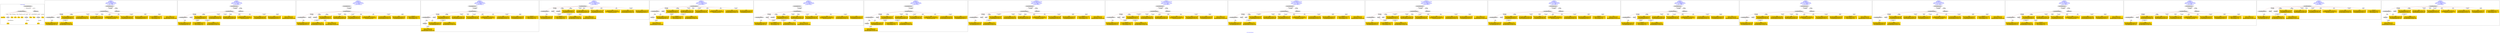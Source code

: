 digraph n0 {
fontcolor="blue"
remincross="true"
label="s10-s-18-artworks.json"
subgraph cluster_0 {
label="1-correct model"
n2[style="filled",color="white",fillcolor="lightgray",label="CulturalHeritageObject1"];
n3[shape="plaintext",style="filled",fillcolor="gold",label="dateCreated"];
n4[style="filled",color="white",fillcolor="lightgray",label="Person1"];
n5[shape="plaintext",style="filled",fillcolor="gold",label="values"];
n6[shape="plaintext",style="filled",fillcolor="gold",label="values"];
n7[shape="plaintext",style="filled",fillcolor="gold",label="values"];
n8[shape="plaintext",style="filled",fillcolor="gold",label="values"];
n9[style="filled",color="white",fillcolor="lightgray",label="Concept1"];
n10[shape="plaintext",style="filled",fillcolor="gold",label="values"];
n11[shape="plaintext",style="filled",fillcolor="gold",label="values"];
n12[style="filled",color="white",fillcolor="lightgray",label="Concept2"];
n13[shape="plaintext",style="filled",fillcolor="gold",label="values"];
n14[style="filled",color="white",fillcolor="lightgray",label="EuropeanaAggregation1"];
n15[style="filled",color="white",fillcolor="lightgray",label="WebResource1"];
n16[shape="plaintext",style="filled",fillcolor="gold",label="values"];
n17[shape="plaintext",style="filled",fillcolor="gold",label="values"];
n18[shape="plaintext",style="filled",fillcolor="gold",label="values"];
}
subgraph cluster_1 {
label="candidate 0\nlink coherence:1.0\nnode coherence:1.0\nconfidence:0.43906542599096454\nmapping score:0.5796884753303215\ncost:13.99966\n-precision:0.71-recall:0.62"
n20[style="filled",color="white",fillcolor="lightgray",label="CulturalHeritageObject1"];
n21[style="filled",color="white",fillcolor="lightgray",label="CulturalHeritageObject2"];
n22[style="filled",color="white",fillcolor="lightgray",label="Person1"];
n23[style="filled",color="white",fillcolor="lightgray",label="EuropeanaAggregation1"];
n24[style="filled",color="white",fillcolor="lightgray",label="WebResource1"];
n25[shape="plaintext",style="filled",fillcolor="gold",label="values\n[CulturalHeritageObject,description,0.352]\n[CulturalHeritageObject,medium,0.271]\n[Person,biographicalInformation,0.233]\n[CulturalHeritageObject,title,0.144]"];
n26[shape="plaintext",style="filled",fillcolor="gold",label="values\n[CulturalHeritageObject,description,0.4]\n[Person,biographicalInformation,0.271]\n[CulturalHeritageObject,title,0.218]\n[CulturalHeritageObject,provenance,0.112]"];
n27[shape="plaintext",style="filled",fillcolor="gold",label="values\n[CulturalHeritageObject,title,0.289]\n[CulturalHeritageObject,description,0.256]\n[Person,biographicalInformation,0.25]\n[CulturalHeritageObject,provenance,0.205]"];
n28[shape="plaintext",style="filled",fillcolor="gold",label="values\n[CulturalHeritageObject,medium,0.751]\n[CulturalHeritageObject,provenance,0.104]\n[CulturalHeritageObject,description,0.091]\n[Person,biographicalInformation,0.054]"];
n29[shape="plaintext",style="filled",fillcolor="gold",label="values\n[CulturalHeritageObject,extent,0.571]\n[CulturalHeritageObject,accessionNumber,0.177]\n[CulturalHeritageObject,provenance,0.163]\n[Document,classLink,0.09]"];
n30[shape="plaintext",style="filled",fillcolor="gold",label="values\n[CulturalHeritageObject,description,0.332]\n[Person,biographicalInformation,0.328]\n[CulturalHeritageObject,title,0.248]\n[CulturalHeritageObject,provenance,0.092]"];
n31[shape="plaintext",style="filled",fillcolor="gold",label="values\n[CulturalHeritageObject,provenance,0.572]\n[Person,biographicalInformation,0.207]\n[CulturalHeritageObject,description,0.119]\n[CulturalHeritageObject,title,0.101]"];
n32[shape="plaintext",style="filled",fillcolor="gold",label="values\n[WebResource,classLink,0.6]\n[Document,classLink,0.365]\n[CulturalHeritageObject,provenance,0.019]\n[CulturalHeritageObject,description,0.016]"];
n33[shape="plaintext",style="filled",fillcolor="gold",label="dateCreated\n[CulturalHeritageObject,created,0.346]\n[Person,dateOfDeath,0.337]\n[CulturalHeritageObject,provenance,0.183]\n[Person,dateOfBirth,0.134]"];
n34[shape="plaintext",style="filled",fillcolor="gold",label="values\n[Person,nameOfThePerson,0.555]\n[Person,biographicalInformation,0.373]\n[CulturalHeritageObject,provenance,0.037]\n[CulturalHeritageObject,description,0.035]"];
}
subgraph cluster_2 {
label="candidate 1\nlink coherence:1.0\nnode coherence:1.0\nconfidence:0.43817005613297555\nmapping score:0.5793900187109918\ncost:13.99966\n-precision:0.64-recall:0.56"
n36[style="filled",color="white",fillcolor="lightgray",label="CulturalHeritageObject1"];
n37[style="filled",color="white",fillcolor="lightgray",label="CulturalHeritageObject2"];
n38[style="filled",color="white",fillcolor="lightgray",label="Person1"];
n39[style="filled",color="white",fillcolor="lightgray",label="EuropeanaAggregation1"];
n40[style="filled",color="white",fillcolor="lightgray",label="WebResource1"];
n41[shape="plaintext",style="filled",fillcolor="gold",label="values\n[CulturalHeritageObject,description,0.352]\n[CulturalHeritageObject,medium,0.271]\n[Person,biographicalInformation,0.233]\n[CulturalHeritageObject,title,0.144]"];
n42[shape="plaintext",style="filled",fillcolor="gold",label="dateCreated\n[CulturalHeritageObject,created,0.346]\n[Person,dateOfDeath,0.337]\n[CulturalHeritageObject,provenance,0.183]\n[Person,dateOfBirth,0.134]"];
n43[shape="plaintext",style="filled",fillcolor="gold",label="values\n[CulturalHeritageObject,description,0.4]\n[Person,biographicalInformation,0.271]\n[CulturalHeritageObject,title,0.218]\n[CulturalHeritageObject,provenance,0.112]"];
n44[shape="plaintext",style="filled",fillcolor="gold",label="values\n[CulturalHeritageObject,title,0.289]\n[CulturalHeritageObject,description,0.256]\n[Person,biographicalInformation,0.25]\n[CulturalHeritageObject,provenance,0.205]"];
n45[shape="plaintext",style="filled",fillcolor="gold",label="values\n[CulturalHeritageObject,medium,0.751]\n[CulturalHeritageObject,provenance,0.104]\n[CulturalHeritageObject,description,0.091]\n[Person,biographicalInformation,0.054]"];
n46[shape="plaintext",style="filled",fillcolor="gold",label="values\n[CulturalHeritageObject,extent,0.571]\n[CulturalHeritageObject,accessionNumber,0.177]\n[CulturalHeritageObject,provenance,0.163]\n[Document,classLink,0.09]"];
n47[shape="plaintext",style="filled",fillcolor="gold",label="values\n[CulturalHeritageObject,description,0.332]\n[Person,biographicalInformation,0.328]\n[CulturalHeritageObject,title,0.248]\n[CulturalHeritageObject,provenance,0.092]"];
n48[shape="plaintext",style="filled",fillcolor="gold",label="values\n[CulturalHeritageObject,provenance,0.572]\n[Person,biographicalInformation,0.207]\n[CulturalHeritageObject,description,0.119]\n[CulturalHeritageObject,title,0.101]"];
n49[shape="plaintext",style="filled",fillcolor="gold",label="values\n[WebResource,classLink,0.6]\n[Document,classLink,0.365]\n[CulturalHeritageObject,provenance,0.019]\n[CulturalHeritageObject,description,0.016]"];
n50[shape="plaintext",style="filled",fillcolor="gold",label="values\n[Person,nameOfThePerson,0.555]\n[Person,biographicalInformation,0.373]\n[CulturalHeritageObject,provenance,0.037]\n[CulturalHeritageObject,description,0.035]"];
}
subgraph cluster_3 {
label="candidate 10\nlink coherence:1.0\nnode coherence:1.0\nconfidence:0.4084843438647027\nmapping score:0.5694947812882343\ncost:13.99974\n-precision:0.64-recall:0.56"
n52[style="filled",color="white",fillcolor="lightgray",label="CulturalHeritageObject1"];
n53[style="filled",color="white",fillcolor="lightgray",label="CulturalHeritageObject2"];
n54[style="filled",color="white",fillcolor="lightgray",label="Person1"];
n55[style="filled",color="white",fillcolor="lightgray",label="Document1"];
n56[style="filled",color="white",fillcolor="lightgray",label="EuropeanaAggregation1"];
n57[shape="plaintext",style="filled",fillcolor="gold",label="values\n[CulturalHeritageObject,description,0.352]\n[CulturalHeritageObject,medium,0.271]\n[Person,biographicalInformation,0.233]\n[CulturalHeritageObject,title,0.144]"];
n58[shape="plaintext",style="filled",fillcolor="gold",label="values\n[CulturalHeritageObject,description,0.4]\n[Person,biographicalInformation,0.271]\n[CulturalHeritageObject,title,0.218]\n[CulturalHeritageObject,provenance,0.112]"];
n59[shape="plaintext",style="filled",fillcolor="gold",label="values\n[CulturalHeritageObject,medium,0.751]\n[CulturalHeritageObject,provenance,0.104]\n[CulturalHeritageObject,description,0.091]\n[Person,biographicalInformation,0.054]"];
n60[shape="plaintext",style="filled",fillcolor="gold",label="values\n[CulturalHeritageObject,description,0.332]\n[Person,biographicalInformation,0.328]\n[CulturalHeritageObject,title,0.248]\n[CulturalHeritageObject,provenance,0.092]"];
n61[shape="plaintext",style="filled",fillcolor="gold",label="values\n[CulturalHeritageObject,extent,0.571]\n[CulturalHeritageObject,accessionNumber,0.177]\n[CulturalHeritageObject,provenance,0.163]\n[Document,classLink,0.09]"];
n62[shape="plaintext",style="filled",fillcolor="gold",label="values\n[CulturalHeritageObject,title,0.289]\n[CulturalHeritageObject,description,0.256]\n[Person,biographicalInformation,0.25]\n[CulturalHeritageObject,provenance,0.205]"];
n63[shape="plaintext",style="filled",fillcolor="gold",label="values\n[CulturalHeritageObject,provenance,0.572]\n[Person,biographicalInformation,0.207]\n[CulturalHeritageObject,description,0.119]\n[CulturalHeritageObject,title,0.101]"];
n64[shape="plaintext",style="filled",fillcolor="gold",label="values\n[WebResource,classLink,0.6]\n[Document,classLink,0.365]\n[CulturalHeritageObject,provenance,0.019]\n[CulturalHeritageObject,description,0.016]"];
n65[shape="plaintext",style="filled",fillcolor="gold",label="dateCreated\n[CulturalHeritageObject,created,0.346]\n[Person,dateOfDeath,0.337]\n[CulturalHeritageObject,provenance,0.183]\n[Person,dateOfBirth,0.134]"];
n66[shape="plaintext",style="filled",fillcolor="gold",label="values\n[Person,nameOfThePerson,0.555]\n[Person,biographicalInformation,0.373]\n[CulturalHeritageObject,provenance,0.037]\n[CulturalHeritageObject,description,0.035]"];
}
subgraph cluster_4 {
label="candidate 11\nlink coherence:1.0\nnode coherence:1.0\nconfidence:0.4084843438647027\nmapping score:0.5694947812882343\ncost:13.99976\n-precision:0.64-recall:0.56"
n68[style="filled",color="white",fillcolor="lightgray",label="CulturalHeritageObject1"];
n69[style="filled",color="white",fillcolor="lightgray",label="CulturalHeritageObject2"];
n70[style="filled",color="white",fillcolor="lightgray",label="Person1"];
n71[style="filled",color="white",fillcolor="lightgray",label="Document2"];
n72[style="filled",color="white",fillcolor="lightgray",label="EuropeanaAggregation1"];
n73[shape="plaintext",style="filled",fillcolor="gold",label="values\n[CulturalHeritageObject,description,0.352]\n[CulturalHeritageObject,medium,0.271]\n[Person,biographicalInformation,0.233]\n[CulturalHeritageObject,title,0.144]"];
n74[shape="plaintext",style="filled",fillcolor="gold",label="values\n[CulturalHeritageObject,description,0.4]\n[Person,biographicalInformation,0.271]\n[CulturalHeritageObject,title,0.218]\n[CulturalHeritageObject,provenance,0.112]"];
n75[shape="plaintext",style="filled",fillcolor="gold",label="values\n[CulturalHeritageObject,medium,0.751]\n[CulturalHeritageObject,provenance,0.104]\n[CulturalHeritageObject,description,0.091]\n[Person,biographicalInformation,0.054]"];
n76[shape="plaintext",style="filled",fillcolor="gold",label="values\n[CulturalHeritageObject,description,0.332]\n[Person,biographicalInformation,0.328]\n[CulturalHeritageObject,title,0.248]\n[CulturalHeritageObject,provenance,0.092]"];
n77[shape="plaintext",style="filled",fillcolor="gold",label="values\n[CulturalHeritageObject,extent,0.571]\n[CulturalHeritageObject,accessionNumber,0.177]\n[CulturalHeritageObject,provenance,0.163]\n[Document,classLink,0.09]"];
n78[shape="plaintext",style="filled",fillcolor="gold",label="values\n[WebResource,classLink,0.6]\n[Document,classLink,0.365]\n[CulturalHeritageObject,provenance,0.019]\n[CulturalHeritageObject,description,0.016]"];
n79[shape="plaintext",style="filled",fillcolor="gold",label="values\n[CulturalHeritageObject,title,0.289]\n[CulturalHeritageObject,description,0.256]\n[Person,biographicalInformation,0.25]\n[CulturalHeritageObject,provenance,0.205]"];
n80[shape="plaintext",style="filled",fillcolor="gold",label="values\n[CulturalHeritageObject,provenance,0.572]\n[Person,biographicalInformation,0.207]\n[CulturalHeritageObject,description,0.119]\n[CulturalHeritageObject,title,0.101]"];
n81[shape="plaintext",style="filled",fillcolor="gold",label="dateCreated\n[CulturalHeritageObject,created,0.346]\n[Person,dateOfDeath,0.337]\n[CulturalHeritageObject,provenance,0.183]\n[Person,dateOfBirth,0.134]"];
n82[shape="plaintext",style="filled",fillcolor="gold",label="values\n[Person,nameOfThePerson,0.555]\n[Person,biographicalInformation,0.373]\n[CulturalHeritageObject,provenance,0.037]\n[CulturalHeritageObject,description,0.035]"];
}
subgraph cluster_5 {
label="candidate 12\nlink coherence:1.0\nnode coherence:1.0\nconfidence:0.40758897400671373\nmapping score:0.5691963246689046\ncost:12.99984\n-precision:0.54-recall:0.44"
n84[style="filled",color="white",fillcolor="lightgray",label="CulturalHeritageObject1"];
n85[style="filled",color="white",fillcolor="lightgray",label="CulturalHeritageObject2"];
n86[style="filled",color="white",fillcolor="lightgray",label="Person1"];
n87[style="filled",color="white",fillcolor="lightgray",label="Document1"];
n88[shape="plaintext",style="filled",fillcolor="gold",label="values\n[CulturalHeritageObject,description,0.352]\n[CulturalHeritageObject,medium,0.271]\n[Person,biographicalInformation,0.233]\n[CulturalHeritageObject,title,0.144]"];
n89[shape="plaintext",style="filled",fillcolor="gold",label="dateCreated\n[CulturalHeritageObject,created,0.346]\n[Person,dateOfDeath,0.337]\n[CulturalHeritageObject,provenance,0.183]\n[Person,dateOfBirth,0.134]"];
n90[shape="plaintext",style="filled",fillcolor="gold",label="values\n[CulturalHeritageObject,description,0.4]\n[Person,biographicalInformation,0.271]\n[CulturalHeritageObject,title,0.218]\n[CulturalHeritageObject,provenance,0.112]"];
n91[shape="plaintext",style="filled",fillcolor="gold",label="values\n[CulturalHeritageObject,medium,0.751]\n[CulturalHeritageObject,provenance,0.104]\n[CulturalHeritageObject,description,0.091]\n[Person,biographicalInformation,0.054]"];
n92[shape="plaintext",style="filled",fillcolor="gold",label="values\n[CulturalHeritageObject,description,0.332]\n[Person,biographicalInformation,0.328]\n[CulturalHeritageObject,title,0.248]\n[CulturalHeritageObject,provenance,0.092]"];
n93[shape="plaintext",style="filled",fillcolor="gold",label="values\n[CulturalHeritageObject,extent,0.571]\n[CulturalHeritageObject,accessionNumber,0.177]\n[CulturalHeritageObject,provenance,0.163]\n[Document,classLink,0.09]"];
n94[shape="plaintext",style="filled",fillcolor="gold",label="values\n[CulturalHeritageObject,title,0.289]\n[CulturalHeritageObject,description,0.256]\n[Person,biographicalInformation,0.25]\n[CulturalHeritageObject,provenance,0.205]"];
n95[shape="plaintext",style="filled",fillcolor="gold",label="values\n[CulturalHeritageObject,provenance,0.572]\n[Person,biographicalInformation,0.207]\n[CulturalHeritageObject,description,0.119]\n[CulturalHeritageObject,title,0.101]"];
n96[shape="plaintext",style="filled",fillcolor="gold",label="values\n[WebResource,classLink,0.6]\n[Document,classLink,0.365]\n[CulturalHeritageObject,provenance,0.019]\n[CulturalHeritageObject,description,0.016]"];
n97[shape="plaintext",style="filled",fillcolor="gold",label="values\n[Person,nameOfThePerson,0.555]\n[Person,biographicalInformation,0.373]\n[CulturalHeritageObject,provenance,0.037]\n[CulturalHeritageObject,description,0.035]"];
}
subgraph cluster_6 {
label="candidate 13\nlink coherence:1.0\nnode coherence:1.0\nconfidence:0.40758897400671373\nmapping score:0.5691963246689046\ncost:12.99986\n-precision:0.54-recall:0.44"
n99[style="filled",color="white",fillcolor="lightgray",label="CulturalHeritageObject1"];
n100[style="filled",color="white",fillcolor="lightgray",label="CulturalHeritageObject2"];
n101[style="filled",color="white",fillcolor="lightgray",label="Person1"];
n102[style="filled",color="white",fillcolor="lightgray",label="Document2"];
n103[shape="plaintext",style="filled",fillcolor="gold",label="values\n[CulturalHeritageObject,description,0.352]\n[CulturalHeritageObject,medium,0.271]\n[Person,biographicalInformation,0.233]\n[CulturalHeritageObject,title,0.144]"];
n104[shape="plaintext",style="filled",fillcolor="gold",label="dateCreated\n[CulturalHeritageObject,created,0.346]\n[Person,dateOfDeath,0.337]\n[CulturalHeritageObject,provenance,0.183]\n[Person,dateOfBirth,0.134]"];
n105[shape="plaintext",style="filled",fillcolor="gold",label="values\n[CulturalHeritageObject,description,0.4]\n[Person,biographicalInformation,0.271]\n[CulturalHeritageObject,title,0.218]\n[CulturalHeritageObject,provenance,0.112]"];
n106[shape="plaintext",style="filled",fillcolor="gold",label="values\n[CulturalHeritageObject,medium,0.751]\n[CulturalHeritageObject,provenance,0.104]\n[CulturalHeritageObject,description,0.091]\n[Person,biographicalInformation,0.054]"];
n107[shape="plaintext",style="filled",fillcolor="gold",label="values\n[CulturalHeritageObject,description,0.332]\n[Person,biographicalInformation,0.328]\n[CulturalHeritageObject,title,0.248]\n[CulturalHeritageObject,provenance,0.092]"];
n108[shape="plaintext",style="filled",fillcolor="gold",label="values\n[CulturalHeritageObject,extent,0.571]\n[CulturalHeritageObject,accessionNumber,0.177]\n[CulturalHeritageObject,provenance,0.163]\n[Document,classLink,0.09]"];
n109[shape="plaintext",style="filled",fillcolor="gold",label="values\n[WebResource,classLink,0.6]\n[Document,classLink,0.365]\n[CulturalHeritageObject,provenance,0.019]\n[CulturalHeritageObject,description,0.016]"];
n110[shape="plaintext",style="filled",fillcolor="gold",label="values\n[CulturalHeritageObject,title,0.289]\n[CulturalHeritageObject,description,0.256]\n[Person,biographicalInformation,0.25]\n[CulturalHeritageObject,provenance,0.205]"];
n111[shape="plaintext",style="filled",fillcolor="gold",label="values\n[CulturalHeritageObject,provenance,0.572]\n[Person,biographicalInformation,0.207]\n[CulturalHeritageObject,description,0.119]\n[CulturalHeritageObject,title,0.101]"];
n112[shape="plaintext",style="filled",fillcolor="gold",label="values\n[Person,nameOfThePerson,0.555]\n[Person,biographicalInformation,0.373]\n[CulturalHeritageObject,provenance,0.037]\n[CulturalHeritageObject,description,0.035]"];
}
subgraph cluster_7 {
label="candidate 14\nlink coherence:1.0\nnode coherence:1.0\nconfidence:0.40758897400671373\nmapping score:0.5691963246689046\ncost:13.99974\n-precision:0.57-recall:0.5"
n114[style="filled",color="white",fillcolor="lightgray",label="CulturalHeritageObject1"];
n115[style="filled",color="white",fillcolor="lightgray",label="CulturalHeritageObject2"];
n116[style="filled",color="white",fillcolor="lightgray",label="Person1"];
n117[style="filled",color="white",fillcolor="lightgray",label="Document1"];
n118[style="filled",color="white",fillcolor="lightgray",label="EuropeanaAggregation1"];
n119[shape="plaintext",style="filled",fillcolor="gold",label="values\n[CulturalHeritageObject,description,0.352]\n[CulturalHeritageObject,medium,0.271]\n[Person,biographicalInformation,0.233]\n[CulturalHeritageObject,title,0.144]"];
n120[shape="plaintext",style="filled",fillcolor="gold",label="dateCreated\n[CulturalHeritageObject,created,0.346]\n[Person,dateOfDeath,0.337]\n[CulturalHeritageObject,provenance,0.183]\n[Person,dateOfBirth,0.134]"];
n121[shape="plaintext",style="filled",fillcolor="gold",label="values\n[CulturalHeritageObject,description,0.4]\n[Person,biographicalInformation,0.271]\n[CulturalHeritageObject,title,0.218]\n[CulturalHeritageObject,provenance,0.112]"];
n122[shape="plaintext",style="filled",fillcolor="gold",label="values\n[CulturalHeritageObject,medium,0.751]\n[CulturalHeritageObject,provenance,0.104]\n[CulturalHeritageObject,description,0.091]\n[Person,biographicalInformation,0.054]"];
n123[shape="plaintext",style="filled",fillcolor="gold",label="values\n[CulturalHeritageObject,description,0.332]\n[Person,biographicalInformation,0.328]\n[CulturalHeritageObject,title,0.248]\n[CulturalHeritageObject,provenance,0.092]"];
n124[shape="plaintext",style="filled",fillcolor="gold",label="values\n[CulturalHeritageObject,extent,0.571]\n[CulturalHeritageObject,accessionNumber,0.177]\n[CulturalHeritageObject,provenance,0.163]\n[Document,classLink,0.09]"];
n125[shape="plaintext",style="filled",fillcolor="gold",label="values\n[CulturalHeritageObject,title,0.289]\n[CulturalHeritageObject,description,0.256]\n[Person,biographicalInformation,0.25]\n[CulturalHeritageObject,provenance,0.205]"];
n126[shape="plaintext",style="filled",fillcolor="gold",label="values\n[CulturalHeritageObject,provenance,0.572]\n[Person,biographicalInformation,0.207]\n[CulturalHeritageObject,description,0.119]\n[CulturalHeritageObject,title,0.101]"];
n127[shape="plaintext",style="filled",fillcolor="gold",label="values\n[WebResource,classLink,0.6]\n[Document,classLink,0.365]\n[CulturalHeritageObject,provenance,0.019]\n[CulturalHeritageObject,description,0.016]"];
n128[shape="plaintext",style="filled",fillcolor="gold",label="values\n[Person,nameOfThePerson,0.555]\n[Person,biographicalInformation,0.373]\n[CulturalHeritageObject,provenance,0.037]\n[CulturalHeritageObject,description,0.035]"];
}
subgraph cluster_8 {
label="candidate 15\nlink coherence:1.0\nnode coherence:1.0\nconfidence:0.40758897400671373\nmapping score:0.5691963246689046\ncost:13.99976\n-precision:0.57-recall:0.5"
n130[style="filled",color="white",fillcolor="lightgray",label="CulturalHeritageObject1"];
n131[style="filled",color="white",fillcolor="lightgray",label="CulturalHeritageObject2"];
n132[style="filled",color="white",fillcolor="lightgray",label="Person1"];
n133[style="filled",color="white",fillcolor="lightgray",label="Document2"];
n134[style="filled",color="white",fillcolor="lightgray",label="EuropeanaAggregation1"];
n135[shape="plaintext",style="filled",fillcolor="gold",label="values\n[CulturalHeritageObject,description,0.352]\n[CulturalHeritageObject,medium,0.271]\n[Person,biographicalInformation,0.233]\n[CulturalHeritageObject,title,0.144]"];
n136[shape="plaintext",style="filled",fillcolor="gold",label="dateCreated\n[CulturalHeritageObject,created,0.346]\n[Person,dateOfDeath,0.337]\n[CulturalHeritageObject,provenance,0.183]\n[Person,dateOfBirth,0.134]"];
n137[shape="plaintext",style="filled",fillcolor="gold",label="values\n[CulturalHeritageObject,description,0.4]\n[Person,biographicalInformation,0.271]\n[CulturalHeritageObject,title,0.218]\n[CulturalHeritageObject,provenance,0.112]"];
n138[shape="plaintext",style="filled",fillcolor="gold",label="values\n[CulturalHeritageObject,medium,0.751]\n[CulturalHeritageObject,provenance,0.104]\n[CulturalHeritageObject,description,0.091]\n[Person,biographicalInformation,0.054]"];
n139[shape="plaintext",style="filled",fillcolor="gold",label="values\n[CulturalHeritageObject,description,0.332]\n[Person,biographicalInformation,0.328]\n[CulturalHeritageObject,title,0.248]\n[CulturalHeritageObject,provenance,0.092]"];
n140[shape="plaintext",style="filled",fillcolor="gold",label="values\n[CulturalHeritageObject,extent,0.571]\n[CulturalHeritageObject,accessionNumber,0.177]\n[CulturalHeritageObject,provenance,0.163]\n[Document,classLink,0.09]"];
n141[shape="plaintext",style="filled",fillcolor="gold",label="values\n[WebResource,classLink,0.6]\n[Document,classLink,0.365]\n[CulturalHeritageObject,provenance,0.019]\n[CulturalHeritageObject,description,0.016]"];
n142[shape="plaintext",style="filled",fillcolor="gold",label="values\n[CulturalHeritageObject,title,0.289]\n[CulturalHeritageObject,description,0.256]\n[Person,biographicalInformation,0.25]\n[CulturalHeritageObject,provenance,0.205]"];
n143[shape="plaintext",style="filled",fillcolor="gold",label="values\n[CulturalHeritageObject,provenance,0.572]\n[Person,biographicalInformation,0.207]\n[CulturalHeritageObject,description,0.119]\n[CulturalHeritageObject,title,0.101]"];
n144[shape="plaintext",style="filled",fillcolor="gold",label="values\n[Person,nameOfThePerson,0.555]\n[Person,biographicalInformation,0.373]\n[CulturalHeritageObject,provenance,0.037]\n[CulturalHeritageObject,description,0.035]"];
}
subgraph cluster_9 {
label="candidate 16\nlink coherence:0.9333333333333333\nnode coherence:1.0\nconfidence:0.43906542599096454\nmapping score:0.5796884753303215\ncost:14.99966\n-precision:0.67-recall:0.62"
n146[style="filled",color="white",fillcolor="lightgray",label="CulturalHeritageObject1"];
n147[style="filled",color="white",fillcolor="lightgray",label="CulturalHeritageObject2"];
n148[style="filled",color="white",fillcolor="lightgray",label="Person1"];
n149[style="filled",color="white",fillcolor="lightgray",label="Place1"];
n150[style="filled",color="white",fillcolor="lightgray",label="EuropeanaAggregation1"];
n151[style="filled",color="white",fillcolor="lightgray",label="WebResource1"];
n152[shape="plaintext",style="filled",fillcolor="gold",label="values\n[CulturalHeritageObject,description,0.352]\n[CulturalHeritageObject,medium,0.271]\n[Person,biographicalInformation,0.233]\n[CulturalHeritageObject,title,0.144]"];
n153[shape="plaintext",style="filled",fillcolor="gold",label="values\n[CulturalHeritageObject,description,0.4]\n[Person,biographicalInformation,0.271]\n[CulturalHeritageObject,title,0.218]\n[CulturalHeritageObject,provenance,0.112]"];
n154[shape="plaintext",style="filled",fillcolor="gold",label="values\n[CulturalHeritageObject,title,0.289]\n[CulturalHeritageObject,description,0.256]\n[Person,biographicalInformation,0.25]\n[CulturalHeritageObject,provenance,0.205]"];
n155[shape="plaintext",style="filled",fillcolor="gold",label="values\n[CulturalHeritageObject,medium,0.751]\n[CulturalHeritageObject,provenance,0.104]\n[CulturalHeritageObject,description,0.091]\n[Person,biographicalInformation,0.054]"];
n156[shape="plaintext",style="filled",fillcolor="gold",label="values\n[CulturalHeritageObject,extent,0.571]\n[CulturalHeritageObject,accessionNumber,0.177]\n[CulturalHeritageObject,provenance,0.163]\n[Document,classLink,0.09]"];
n157[shape="plaintext",style="filled",fillcolor="gold",label="values\n[CulturalHeritageObject,description,0.332]\n[Person,biographicalInformation,0.328]\n[CulturalHeritageObject,title,0.248]\n[CulturalHeritageObject,provenance,0.092]"];
n158[shape="plaintext",style="filled",fillcolor="gold",label="values\n[CulturalHeritageObject,provenance,0.572]\n[Person,biographicalInformation,0.207]\n[CulturalHeritageObject,description,0.119]\n[CulturalHeritageObject,title,0.101]"];
n159[shape="plaintext",style="filled",fillcolor="gold",label="values\n[WebResource,classLink,0.6]\n[Document,classLink,0.365]\n[CulturalHeritageObject,provenance,0.019]\n[CulturalHeritageObject,description,0.016]"];
n160[shape="plaintext",style="filled",fillcolor="gold",label="dateCreated\n[CulturalHeritageObject,created,0.346]\n[Person,dateOfDeath,0.337]\n[CulturalHeritageObject,provenance,0.183]\n[Person,dateOfBirth,0.134]"];
n161[shape="plaintext",style="filled",fillcolor="gold",label="values\n[Person,nameOfThePerson,0.555]\n[Person,biographicalInformation,0.373]\n[CulturalHeritageObject,provenance,0.037]\n[CulturalHeritageObject,description,0.035]"];
}
subgraph cluster_10 {
label="candidate 17\nlink coherence:0.9333333333333333\nnode coherence:1.0\nconfidence:0.43817005613297555\nmapping score:0.5793900187109918\ncost:14.99966\n-precision:0.6-recall:0.56"
n163[style="filled",color="white",fillcolor="lightgray",label="CulturalHeritageObject1"];
n164[style="filled",color="white",fillcolor="lightgray",label="CulturalHeritageObject2"];
n165[style="filled",color="white",fillcolor="lightgray",label="Person1"];
n166[style="filled",color="white",fillcolor="lightgray",label="Place1"];
n167[style="filled",color="white",fillcolor="lightgray",label="EuropeanaAggregation1"];
n168[style="filled",color="white",fillcolor="lightgray",label="WebResource1"];
n169[shape="plaintext",style="filled",fillcolor="gold",label="values\n[CulturalHeritageObject,description,0.352]\n[CulturalHeritageObject,medium,0.271]\n[Person,biographicalInformation,0.233]\n[CulturalHeritageObject,title,0.144]"];
n170[shape="plaintext",style="filled",fillcolor="gold",label="dateCreated\n[CulturalHeritageObject,created,0.346]\n[Person,dateOfDeath,0.337]\n[CulturalHeritageObject,provenance,0.183]\n[Person,dateOfBirth,0.134]"];
n171[shape="plaintext",style="filled",fillcolor="gold",label="values\n[CulturalHeritageObject,description,0.4]\n[Person,biographicalInformation,0.271]\n[CulturalHeritageObject,title,0.218]\n[CulturalHeritageObject,provenance,0.112]"];
n172[shape="plaintext",style="filled",fillcolor="gold",label="values\n[CulturalHeritageObject,title,0.289]\n[CulturalHeritageObject,description,0.256]\n[Person,biographicalInformation,0.25]\n[CulturalHeritageObject,provenance,0.205]"];
n173[shape="plaintext",style="filled",fillcolor="gold",label="values\n[CulturalHeritageObject,medium,0.751]\n[CulturalHeritageObject,provenance,0.104]\n[CulturalHeritageObject,description,0.091]\n[Person,biographicalInformation,0.054]"];
n174[shape="plaintext",style="filled",fillcolor="gold",label="values\n[CulturalHeritageObject,extent,0.571]\n[CulturalHeritageObject,accessionNumber,0.177]\n[CulturalHeritageObject,provenance,0.163]\n[Document,classLink,0.09]"];
n175[shape="plaintext",style="filled",fillcolor="gold",label="values\n[CulturalHeritageObject,description,0.332]\n[Person,biographicalInformation,0.328]\n[CulturalHeritageObject,title,0.248]\n[CulturalHeritageObject,provenance,0.092]"];
n176[shape="plaintext",style="filled",fillcolor="gold",label="values\n[CulturalHeritageObject,provenance,0.572]\n[Person,biographicalInformation,0.207]\n[CulturalHeritageObject,description,0.119]\n[CulturalHeritageObject,title,0.101]"];
n177[shape="plaintext",style="filled",fillcolor="gold",label="values\n[WebResource,classLink,0.6]\n[Document,classLink,0.365]\n[CulturalHeritageObject,provenance,0.019]\n[CulturalHeritageObject,description,0.016]"];
n178[shape="plaintext",style="filled",fillcolor="gold",label="values\n[Person,nameOfThePerson,0.555]\n[Person,biographicalInformation,0.373]\n[CulturalHeritageObject,provenance,0.037]\n[CulturalHeritageObject,description,0.035]"];
}
subgraph cluster_11 {
label="candidate 18\nlink coherence:0.9333333333333333\nnode coherence:1.0\nconfidence:0.43189496145462086\nmapping score:0.5772983204848736\ncost:14.99966\n-precision:0.73-recall:0.69"
n180[style="filled",color="white",fillcolor="lightgray",label="CulturalHeritageObject1"];
n181[style="filled",color="white",fillcolor="lightgray",label="CulturalHeritageObject2"];
n182[style="filled",color="white",fillcolor="lightgray",label="Person1"];
n183[style="filled",color="white",fillcolor="lightgray",label="Place1"];
n184[style="filled",color="white",fillcolor="lightgray",label="EuropeanaAggregation1"];
n185[style="filled",color="white",fillcolor="lightgray",label="WebResource1"];
n186[shape="plaintext",style="filled",fillcolor="gold",label="values\n[CulturalHeritageObject,description,0.352]\n[CulturalHeritageObject,medium,0.271]\n[Person,biographicalInformation,0.233]\n[CulturalHeritageObject,title,0.144]"];
n187[shape="plaintext",style="filled",fillcolor="gold",label="values\n[CulturalHeritageObject,description,0.4]\n[Person,biographicalInformation,0.271]\n[CulturalHeritageObject,title,0.218]\n[CulturalHeritageObject,provenance,0.112]"];
n188[shape="plaintext",style="filled",fillcolor="gold",label="values\n[CulturalHeritageObject,medium,0.751]\n[CulturalHeritageObject,provenance,0.104]\n[CulturalHeritageObject,description,0.091]\n[Person,biographicalInformation,0.054]"];
n189[shape="plaintext",style="filled",fillcolor="gold",label="values\n[CulturalHeritageObject,description,0.332]\n[Person,biographicalInformation,0.328]\n[CulturalHeritageObject,title,0.248]\n[CulturalHeritageObject,provenance,0.092]"];
n190[shape="plaintext",style="filled",fillcolor="gold",label="values\n[CulturalHeritageObject,extent,0.571]\n[CulturalHeritageObject,accessionNumber,0.177]\n[CulturalHeritageObject,provenance,0.163]\n[Document,classLink,0.09]"];
n191[shape="plaintext",style="filled",fillcolor="gold",label="values\n[CulturalHeritageObject,title,0.289]\n[CulturalHeritageObject,description,0.256]\n[Person,biographicalInformation,0.25]\n[CulturalHeritageObject,provenance,0.205]"];
n192[shape="plaintext",style="filled",fillcolor="gold",label="values\n[CulturalHeritageObject,provenance,0.572]\n[Person,biographicalInformation,0.207]\n[CulturalHeritageObject,description,0.119]\n[CulturalHeritageObject,title,0.101]"];
n193[shape="plaintext",style="filled",fillcolor="gold",label="values\n[WebResource,classLink,0.6]\n[Document,classLink,0.365]\n[CulturalHeritageObject,provenance,0.019]\n[CulturalHeritageObject,description,0.016]"];
n194[shape="plaintext",style="filled",fillcolor="gold",label="dateCreated\n[CulturalHeritageObject,created,0.346]\n[Person,dateOfDeath,0.337]\n[CulturalHeritageObject,provenance,0.183]\n[Person,dateOfBirth,0.134]"];
n195[shape="plaintext",style="filled",fillcolor="gold",label="values\n[Person,nameOfThePerson,0.555]\n[Person,biographicalInformation,0.373]\n[CulturalHeritageObject,provenance,0.037]\n[CulturalHeritageObject,description,0.035]"];
}
subgraph cluster_12 {
label="candidate 19\nlink coherence:0.9333333333333333\nnode coherence:1.0\nconfidence:0.43099959159663187\nmapping score:0.5769998638655439\ncost:14.99966\n-precision:0.67-recall:0.62"
n197[style="filled",color="white",fillcolor="lightgray",label="CulturalHeritageObject1"];
n198[style="filled",color="white",fillcolor="lightgray",label="CulturalHeritageObject2"];
n199[style="filled",color="white",fillcolor="lightgray",label="Person1"];
n200[style="filled",color="white",fillcolor="lightgray",label="Place1"];
n201[style="filled",color="white",fillcolor="lightgray",label="EuropeanaAggregation1"];
n202[style="filled",color="white",fillcolor="lightgray",label="WebResource1"];
n203[shape="plaintext",style="filled",fillcolor="gold",label="values\n[CulturalHeritageObject,description,0.352]\n[CulturalHeritageObject,medium,0.271]\n[Person,biographicalInformation,0.233]\n[CulturalHeritageObject,title,0.144]"];
n204[shape="plaintext",style="filled",fillcolor="gold",label="dateCreated\n[CulturalHeritageObject,created,0.346]\n[Person,dateOfDeath,0.337]\n[CulturalHeritageObject,provenance,0.183]\n[Person,dateOfBirth,0.134]"];
n205[shape="plaintext",style="filled",fillcolor="gold",label="values\n[CulturalHeritageObject,description,0.4]\n[Person,biographicalInformation,0.271]\n[CulturalHeritageObject,title,0.218]\n[CulturalHeritageObject,provenance,0.112]"];
n206[shape="plaintext",style="filled",fillcolor="gold",label="values\n[CulturalHeritageObject,medium,0.751]\n[CulturalHeritageObject,provenance,0.104]\n[CulturalHeritageObject,description,0.091]\n[Person,biographicalInformation,0.054]"];
n207[shape="plaintext",style="filled",fillcolor="gold",label="values\n[CulturalHeritageObject,description,0.332]\n[Person,biographicalInformation,0.328]\n[CulturalHeritageObject,title,0.248]\n[CulturalHeritageObject,provenance,0.092]"];
n208[shape="plaintext",style="filled",fillcolor="gold",label="values\n[CulturalHeritageObject,extent,0.571]\n[CulturalHeritageObject,accessionNumber,0.177]\n[CulturalHeritageObject,provenance,0.163]\n[Document,classLink,0.09]"];
n209[shape="plaintext",style="filled",fillcolor="gold",label="values\n[CulturalHeritageObject,title,0.289]\n[CulturalHeritageObject,description,0.256]\n[Person,biographicalInformation,0.25]\n[CulturalHeritageObject,provenance,0.205]"];
n210[shape="plaintext",style="filled",fillcolor="gold",label="values\n[CulturalHeritageObject,provenance,0.572]\n[Person,biographicalInformation,0.207]\n[CulturalHeritageObject,description,0.119]\n[CulturalHeritageObject,title,0.101]"];
n211[shape="plaintext",style="filled",fillcolor="gold",label="values\n[WebResource,classLink,0.6]\n[Document,classLink,0.365]\n[CulturalHeritageObject,provenance,0.019]\n[CulturalHeritageObject,description,0.016]"];
n212[shape="plaintext",style="filled",fillcolor="gold",label="values\n[Person,nameOfThePerson,0.555]\n[Person,biographicalInformation,0.373]\n[CulturalHeritageObject,provenance,0.037]\n[CulturalHeritageObject,description,0.035]"];
}
subgraph cluster_13 {
label="candidate 2\nlink coherence:1.0\nnode coherence:1.0\nconfidence:0.43189496145462086\nmapping score:0.5772983204848736\ncost:13.99966\n-precision:0.79-recall:0.69"
n214[style="filled",color="white",fillcolor="lightgray",label="CulturalHeritageObject1"];
n215[style="filled",color="white",fillcolor="lightgray",label="CulturalHeritageObject2"];
n216[style="filled",color="white",fillcolor="lightgray",label="Person1"];
n217[style="filled",color="white",fillcolor="lightgray",label="EuropeanaAggregation1"];
n218[style="filled",color="white",fillcolor="lightgray",label="WebResource1"];
n219[shape="plaintext",style="filled",fillcolor="gold",label="values\n[CulturalHeritageObject,description,0.352]\n[CulturalHeritageObject,medium,0.271]\n[Person,biographicalInformation,0.233]\n[CulturalHeritageObject,title,0.144]"];
n220[shape="plaintext",style="filled",fillcolor="gold",label="values\n[CulturalHeritageObject,description,0.4]\n[Person,biographicalInformation,0.271]\n[CulturalHeritageObject,title,0.218]\n[CulturalHeritageObject,provenance,0.112]"];
n221[shape="plaintext",style="filled",fillcolor="gold",label="values\n[CulturalHeritageObject,medium,0.751]\n[CulturalHeritageObject,provenance,0.104]\n[CulturalHeritageObject,description,0.091]\n[Person,biographicalInformation,0.054]"];
n222[shape="plaintext",style="filled",fillcolor="gold",label="values\n[CulturalHeritageObject,description,0.332]\n[Person,biographicalInformation,0.328]\n[CulturalHeritageObject,title,0.248]\n[CulturalHeritageObject,provenance,0.092]"];
n223[shape="plaintext",style="filled",fillcolor="gold",label="values\n[CulturalHeritageObject,extent,0.571]\n[CulturalHeritageObject,accessionNumber,0.177]\n[CulturalHeritageObject,provenance,0.163]\n[Document,classLink,0.09]"];
n224[shape="plaintext",style="filled",fillcolor="gold",label="values\n[CulturalHeritageObject,title,0.289]\n[CulturalHeritageObject,description,0.256]\n[Person,biographicalInformation,0.25]\n[CulturalHeritageObject,provenance,0.205]"];
n225[shape="plaintext",style="filled",fillcolor="gold",label="values\n[CulturalHeritageObject,provenance,0.572]\n[Person,biographicalInformation,0.207]\n[CulturalHeritageObject,description,0.119]\n[CulturalHeritageObject,title,0.101]"];
n226[shape="plaintext",style="filled",fillcolor="gold",label="values\n[WebResource,classLink,0.6]\n[Document,classLink,0.365]\n[CulturalHeritageObject,provenance,0.019]\n[CulturalHeritageObject,description,0.016]"];
n227[shape="plaintext",style="filled",fillcolor="gold",label="dateCreated\n[CulturalHeritageObject,created,0.346]\n[Person,dateOfDeath,0.337]\n[CulturalHeritageObject,provenance,0.183]\n[Person,dateOfBirth,0.134]"];
n228[shape="plaintext",style="filled",fillcolor="gold",label="values\n[Person,nameOfThePerson,0.555]\n[Person,biographicalInformation,0.373]\n[CulturalHeritageObject,provenance,0.037]\n[CulturalHeritageObject,description,0.035]"];
}
subgraph cluster_14 {
label="candidate 3\nlink coherence:1.0\nnode coherence:1.0\nconfidence:0.43099959159663187\nmapping score:0.5769998638655439\ncost:13.99966\n-precision:0.71-recall:0.62"
n230[style="filled",color="white",fillcolor="lightgray",label="CulturalHeritageObject1"];
n231[style="filled",color="white",fillcolor="lightgray",label="CulturalHeritageObject2"];
n232[style="filled",color="white",fillcolor="lightgray",label="Person1"];
n233[style="filled",color="white",fillcolor="lightgray",label="EuropeanaAggregation1"];
n234[style="filled",color="white",fillcolor="lightgray",label="WebResource1"];
n235[shape="plaintext",style="filled",fillcolor="gold",label="values\n[CulturalHeritageObject,description,0.352]\n[CulturalHeritageObject,medium,0.271]\n[Person,biographicalInformation,0.233]\n[CulturalHeritageObject,title,0.144]"];
n236[shape="plaintext",style="filled",fillcolor="gold",label="dateCreated\n[CulturalHeritageObject,created,0.346]\n[Person,dateOfDeath,0.337]\n[CulturalHeritageObject,provenance,0.183]\n[Person,dateOfBirth,0.134]"];
n237[shape="plaintext",style="filled",fillcolor="gold",label="values\n[CulturalHeritageObject,description,0.4]\n[Person,biographicalInformation,0.271]\n[CulturalHeritageObject,title,0.218]\n[CulturalHeritageObject,provenance,0.112]"];
n238[shape="plaintext",style="filled",fillcolor="gold",label="values\n[CulturalHeritageObject,medium,0.751]\n[CulturalHeritageObject,provenance,0.104]\n[CulturalHeritageObject,description,0.091]\n[Person,biographicalInformation,0.054]"];
n239[shape="plaintext",style="filled",fillcolor="gold",label="values\n[CulturalHeritageObject,description,0.332]\n[Person,biographicalInformation,0.328]\n[CulturalHeritageObject,title,0.248]\n[CulturalHeritageObject,provenance,0.092]"];
n240[shape="plaintext",style="filled",fillcolor="gold",label="values\n[CulturalHeritageObject,extent,0.571]\n[CulturalHeritageObject,accessionNumber,0.177]\n[CulturalHeritageObject,provenance,0.163]\n[Document,classLink,0.09]"];
n241[shape="plaintext",style="filled",fillcolor="gold",label="values\n[CulturalHeritageObject,title,0.289]\n[CulturalHeritageObject,description,0.256]\n[Person,biographicalInformation,0.25]\n[CulturalHeritageObject,provenance,0.205]"];
n242[shape="plaintext",style="filled",fillcolor="gold",label="values\n[CulturalHeritageObject,provenance,0.572]\n[Person,biographicalInformation,0.207]\n[CulturalHeritageObject,description,0.119]\n[CulturalHeritageObject,title,0.101]"];
n243[shape="plaintext",style="filled",fillcolor="gold",label="values\n[WebResource,classLink,0.6]\n[Document,classLink,0.365]\n[CulturalHeritageObject,provenance,0.019]\n[CulturalHeritageObject,description,0.016]"];
n244[shape="plaintext",style="filled",fillcolor="gold",label="values\n[Person,nameOfThePerson,0.555]\n[Person,biographicalInformation,0.373]\n[CulturalHeritageObject,provenance,0.037]\n[CulturalHeritageObject,description,0.035]"];
}
subgraph cluster_15 {
label="candidate 4\nlink coherence:1.0\nnode coherence:1.0\nconfidence:0.4292866822441592\nmapping score:0.5764288940813864\ncost:13.99966\n-precision:0.64-recall:0.56"
n246[style="filled",color="white",fillcolor="lightgray",label="CulturalHeritageObject1"];
n247[style="filled",color="white",fillcolor="lightgray",label="CulturalHeritageObject2"];
n248[style="filled",color="white",fillcolor="lightgray",label="Person1"];
n249[style="filled",color="white",fillcolor="lightgray",label="EuropeanaAggregation1"];
n250[style="filled",color="white",fillcolor="lightgray",label="WebResource1"];
n251[shape="plaintext",style="filled",fillcolor="gold",label="values\n[CulturalHeritageObject,description,0.352]\n[CulturalHeritageObject,medium,0.271]\n[Person,biographicalInformation,0.233]\n[CulturalHeritageObject,title,0.144]"];
n252[shape="plaintext",style="filled",fillcolor="gold",label="values\n[CulturalHeritageObject,description,0.332]\n[Person,biographicalInformation,0.328]\n[CulturalHeritageObject,title,0.248]\n[CulturalHeritageObject,provenance,0.092]"];
n253[shape="plaintext",style="filled",fillcolor="gold",label="values\n[CulturalHeritageObject,title,0.289]\n[CulturalHeritageObject,description,0.256]\n[Person,biographicalInformation,0.25]\n[CulturalHeritageObject,provenance,0.205]"];
n254[shape="plaintext",style="filled",fillcolor="gold",label="values\n[CulturalHeritageObject,medium,0.751]\n[CulturalHeritageObject,provenance,0.104]\n[CulturalHeritageObject,description,0.091]\n[Person,biographicalInformation,0.054]"];
n255[shape="plaintext",style="filled",fillcolor="gold",label="values\n[CulturalHeritageObject,extent,0.571]\n[CulturalHeritageObject,accessionNumber,0.177]\n[CulturalHeritageObject,provenance,0.163]\n[Document,classLink,0.09]"];
n256[shape="plaintext",style="filled",fillcolor="gold",label="values\n[CulturalHeritageObject,description,0.4]\n[Person,biographicalInformation,0.271]\n[CulturalHeritageObject,title,0.218]\n[CulturalHeritageObject,provenance,0.112]"];
n257[shape="plaintext",style="filled",fillcolor="gold",label="values\n[CulturalHeritageObject,provenance,0.572]\n[Person,biographicalInformation,0.207]\n[CulturalHeritageObject,description,0.119]\n[CulturalHeritageObject,title,0.101]"];
n258[shape="plaintext",style="filled",fillcolor="gold",label="values\n[WebResource,classLink,0.6]\n[Document,classLink,0.365]\n[CulturalHeritageObject,provenance,0.019]\n[CulturalHeritageObject,description,0.016]"];
n259[shape="plaintext",style="filled",fillcolor="gold",label="dateCreated\n[CulturalHeritageObject,created,0.346]\n[Person,dateOfDeath,0.337]\n[CulturalHeritageObject,provenance,0.183]\n[Person,dateOfBirth,0.134]"];
n260[shape="plaintext",style="filled",fillcolor="gold",label="values\n[Person,nameOfThePerson,0.555]\n[Person,biographicalInformation,0.373]\n[CulturalHeritageObject,provenance,0.037]\n[CulturalHeritageObject,description,0.035]"];
}
subgraph cluster_16 {
label="candidate 5\nlink coherence:1.0\nnode coherence:1.0\nconfidence:0.42713771695935654\nmapping score:0.5757125723197855\ncost:13.99966\n-precision:0.71-recall:0.62"
n262[style="filled",color="white",fillcolor="lightgray",label="CulturalHeritageObject1"];
n263[style="filled",color="white",fillcolor="lightgray",label="CulturalHeritageObject2"];
n264[style="filled",color="white",fillcolor="lightgray",label="Person1"];
n265[style="filled",color="white",fillcolor="lightgray",label="EuropeanaAggregation1"];
n266[style="filled",color="white",fillcolor="lightgray",label="WebResource1"];
n267[shape="plaintext",style="filled",fillcolor="gold",label="values\n[CulturalHeritageObject,description,0.352]\n[CulturalHeritageObject,medium,0.271]\n[Person,biographicalInformation,0.233]\n[CulturalHeritageObject,title,0.144]"];
n268[shape="plaintext",style="filled",fillcolor="gold",label="values\n[CulturalHeritageObject,description,0.332]\n[Person,biographicalInformation,0.328]\n[CulturalHeritageObject,title,0.248]\n[CulturalHeritageObject,provenance,0.092]"];
n269[shape="plaintext",style="filled",fillcolor="gold",label="values\n[CulturalHeritageObject,medium,0.751]\n[CulturalHeritageObject,provenance,0.104]\n[CulturalHeritageObject,description,0.091]\n[Person,biographicalInformation,0.054]"];
n270[shape="plaintext",style="filled",fillcolor="gold",label="values\n[CulturalHeritageObject,provenance,0.572]\n[Person,biographicalInformation,0.207]\n[CulturalHeritageObject,description,0.119]\n[CulturalHeritageObject,title,0.101]"];
n271[shape="plaintext",style="filled",fillcolor="gold",label="values\n[CulturalHeritageObject,extent,0.571]\n[CulturalHeritageObject,accessionNumber,0.177]\n[CulturalHeritageObject,provenance,0.163]\n[Document,classLink,0.09]"];
n272[shape="plaintext",style="filled",fillcolor="gold",label="values\n[CulturalHeritageObject,title,0.289]\n[CulturalHeritageObject,description,0.256]\n[Person,biographicalInformation,0.25]\n[CulturalHeritageObject,provenance,0.205]"];
n273[shape="plaintext",style="filled",fillcolor="gold",label="values\n[CulturalHeritageObject,description,0.4]\n[Person,biographicalInformation,0.271]\n[CulturalHeritageObject,title,0.218]\n[CulturalHeritageObject,provenance,0.112]"];
n274[shape="plaintext",style="filled",fillcolor="gold",label="values\n[WebResource,classLink,0.6]\n[Document,classLink,0.365]\n[CulturalHeritageObject,provenance,0.019]\n[CulturalHeritageObject,description,0.016]"];
n275[shape="plaintext",style="filled",fillcolor="gold",label="dateCreated\n[CulturalHeritageObject,created,0.346]\n[Person,dateOfDeath,0.337]\n[CulturalHeritageObject,provenance,0.183]\n[Person,dateOfBirth,0.134]"];
n276[shape="plaintext",style="filled",fillcolor="gold",label="values\n[Person,nameOfThePerson,0.555]\n[Person,biographicalInformation,0.373]\n[CulturalHeritageObject,provenance,0.037]\n[CulturalHeritageObject,description,0.035]"];
}
subgraph cluster_17 {
label="candidate 6\nlink coherence:1.0\nnode coherence:1.0\nconfidence:0.41068544905471044\nmapping score:0.5702284830182368\ncost:13.99966\n-precision:0.71-recall:0.62"
n278[style="filled",color="white",fillcolor="lightgray",label="CulturalHeritageObject1"];
n279[style="filled",color="white",fillcolor="lightgray",label="CulturalHeritageObject2"];
n280[style="filled",color="white",fillcolor="lightgray",label="Person1"];
n281[style="filled",color="white",fillcolor="lightgray",label="EuropeanaAggregation1"];
n282[style="filled",color="white",fillcolor="lightgray",label="WebResource1"];
n283[shape="plaintext",style="filled",fillcolor="gold",label="values\n[CulturalHeritageObject,description,0.352]\n[CulturalHeritageObject,medium,0.271]\n[Person,biographicalInformation,0.233]\n[CulturalHeritageObject,title,0.144]"];
n284[shape="plaintext",style="filled",fillcolor="gold",label="values\n[CulturalHeritageObject,description,0.4]\n[Person,biographicalInformation,0.271]\n[CulturalHeritageObject,title,0.218]\n[CulturalHeritageObject,provenance,0.112]"];
n285[shape="plaintext",style="filled",fillcolor="gold",label="values\n[CulturalHeritageObject,medium,0.751]\n[CulturalHeritageObject,provenance,0.104]\n[CulturalHeritageObject,description,0.091]\n[Person,biographicalInformation,0.054]"];
n286[shape="plaintext",style="filled",fillcolor="gold",label="values\n[CulturalHeritageObject,description,0.332]\n[Person,biographicalInformation,0.328]\n[CulturalHeritageObject,title,0.248]\n[CulturalHeritageObject,provenance,0.092]"];
n287[shape="plaintext",style="filled",fillcolor="gold",label="values\n[CulturalHeritageObject,extent,0.571]\n[CulturalHeritageObject,accessionNumber,0.177]\n[CulturalHeritageObject,provenance,0.163]\n[Document,classLink,0.09]"];
n288[shape="plaintext",style="filled",fillcolor="gold",label="values\n[CulturalHeritageObject,title,0.289]\n[CulturalHeritageObject,description,0.256]\n[Person,biographicalInformation,0.25]\n[CulturalHeritageObject,provenance,0.205]"];
n289[shape="plaintext",style="filled",fillcolor="gold",label="values\n[CulturalHeritageObject,provenance,0.572]\n[Person,biographicalInformation,0.207]\n[CulturalHeritageObject,description,0.119]\n[CulturalHeritageObject,title,0.101]"];
n290[shape="plaintext",style="filled",fillcolor="gold",label="values\n[WebResource,classLink,0.6]\n[Document,classLink,0.365]\n[CulturalHeritageObject,provenance,0.019]\n[CulturalHeritageObject,description,0.016]"];
n291[shape="plaintext",style="filled",fillcolor="gold",label="values\n[Person,nameOfThePerson,0.555]\n[Person,biographicalInformation,0.373]\n[CulturalHeritageObject,provenance,0.037]\n[CulturalHeritageObject,description,0.035]"];
n292[shape="plaintext",style="filled",fillcolor="gold",label="dateCreated\n[CulturalHeritageObject,created,0.346]\n[Person,dateOfDeath,0.337]\n[CulturalHeritageObject,provenance,0.183]\n[Person,dateOfBirth,0.134]"];
}
subgraph cluster_18 {
label="candidate 7\nlink coherence:1.0\nnode coherence:1.0\nconfidence:0.41039291829633545\nmapping score:0.5701309727654452\ncost:13.99966\n-precision:0.64-recall:0.56"
n294[style="filled",color="white",fillcolor="lightgray",label="CulturalHeritageObject1"];
n295[style="filled",color="white",fillcolor="lightgray",label="CulturalHeritageObject2"];
n296[style="filled",color="white",fillcolor="lightgray",label="Person1"];
n297[style="filled",color="white",fillcolor="lightgray",label="EuropeanaAggregation1"];
n298[style="filled",color="white",fillcolor="lightgray",label="WebResource1"];
n299[shape="plaintext",style="filled",fillcolor="gold",label="values\n[CulturalHeritageObject,description,0.352]\n[CulturalHeritageObject,medium,0.271]\n[Person,biographicalInformation,0.233]\n[CulturalHeritageObject,title,0.144]"];
n300[shape="plaintext",style="filled",fillcolor="gold",label="values\n[CulturalHeritageObject,title,0.289]\n[CulturalHeritageObject,description,0.256]\n[Person,biographicalInformation,0.25]\n[CulturalHeritageObject,provenance,0.205]"];
n301[shape="plaintext",style="filled",fillcolor="gold",label="values\n[CulturalHeritageObject,medium,0.751]\n[CulturalHeritageObject,provenance,0.104]\n[CulturalHeritageObject,description,0.091]\n[Person,biographicalInformation,0.054]"];
n302[shape="plaintext",style="filled",fillcolor="gold",label="values\n[CulturalHeritageObject,description,0.332]\n[Person,biographicalInformation,0.328]\n[CulturalHeritageObject,title,0.248]\n[CulturalHeritageObject,provenance,0.092]"];
n303[shape="plaintext",style="filled",fillcolor="gold",label="values\n[CulturalHeritageObject,extent,0.571]\n[CulturalHeritageObject,accessionNumber,0.177]\n[CulturalHeritageObject,provenance,0.163]\n[Document,classLink,0.09]"];
n304[shape="plaintext",style="filled",fillcolor="gold",label="values\n[CulturalHeritageObject,description,0.4]\n[Person,biographicalInformation,0.271]\n[CulturalHeritageObject,title,0.218]\n[CulturalHeritageObject,provenance,0.112]"];
n305[shape="plaintext",style="filled",fillcolor="gold",label="values\n[CulturalHeritageObject,provenance,0.572]\n[Person,biographicalInformation,0.207]\n[CulturalHeritageObject,description,0.119]\n[CulturalHeritageObject,title,0.101]"];
n306[shape="plaintext",style="filled",fillcolor="gold",label="values\n[WebResource,classLink,0.6]\n[Document,classLink,0.365]\n[CulturalHeritageObject,provenance,0.019]\n[CulturalHeritageObject,description,0.016]"];
n307[shape="plaintext",style="filled",fillcolor="gold",label="dateCreated\n[CulturalHeritageObject,created,0.346]\n[Person,dateOfDeath,0.337]\n[CulturalHeritageObject,provenance,0.183]\n[Person,dateOfBirth,0.134]"];
n308[shape="plaintext",style="filled",fillcolor="gold",label="values\n[Person,nameOfThePerson,0.555]\n[Person,biographicalInformation,0.373]\n[CulturalHeritageObject,provenance,0.037]\n[CulturalHeritageObject,description,0.035]"];
}
subgraph cluster_19 {
label="candidate 8\nlink coherence:1.0\nnode coherence:1.0\nconfidence:0.4084843438647027\nmapping score:0.5694947812882343\ncost:12.99984\n-precision:0.62-recall:0.5"
n310[style="filled",color="white",fillcolor="lightgray",label="CulturalHeritageObject1"];
n311[style="filled",color="white",fillcolor="lightgray",label="CulturalHeritageObject2"];
n312[style="filled",color="white",fillcolor="lightgray",label="Person1"];
n313[style="filled",color="white",fillcolor="lightgray",label="Document1"];
n314[shape="plaintext",style="filled",fillcolor="gold",label="values\n[CulturalHeritageObject,description,0.352]\n[CulturalHeritageObject,medium,0.271]\n[Person,biographicalInformation,0.233]\n[CulturalHeritageObject,title,0.144]"];
n315[shape="plaintext",style="filled",fillcolor="gold",label="values\n[CulturalHeritageObject,description,0.4]\n[Person,biographicalInformation,0.271]\n[CulturalHeritageObject,title,0.218]\n[CulturalHeritageObject,provenance,0.112]"];
n316[shape="plaintext",style="filled",fillcolor="gold",label="values\n[CulturalHeritageObject,medium,0.751]\n[CulturalHeritageObject,provenance,0.104]\n[CulturalHeritageObject,description,0.091]\n[Person,biographicalInformation,0.054]"];
n317[shape="plaintext",style="filled",fillcolor="gold",label="values\n[CulturalHeritageObject,description,0.332]\n[Person,biographicalInformation,0.328]\n[CulturalHeritageObject,title,0.248]\n[CulturalHeritageObject,provenance,0.092]"];
n318[shape="plaintext",style="filled",fillcolor="gold",label="values\n[CulturalHeritageObject,extent,0.571]\n[CulturalHeritageObject,accessionNumber,0.177]\n[CulturalHeritageObject,provenance,0.163]\n[Document,classLink,0.09]"];
n319[shape="plaintext",style="filled",fillcolor="gold",label="values\n[CulturalHeritageObject,title,0.289]\n[CulturalHeritageObject,description,0.256]\n[Person,biographicalInformation,0.25]\n[CulturalHeritageObject,provenance,0.205]"];
n320[shape="plaintext",style="filled",fillcolor="gold",label="values\n[CulturalHeritageObject,provenance,0.572]\n[Person,biographicalInformation,0.207]\n[CulturalHeritageObject,description,0.119]\n[CulturalHeritageObject,title,0.101]"];
n321[shape="plaintext",style="filled",fillcolor="gold",label="values\n[WebResource,classLink,0.6]\n[Document,classLink,0.365]\n[CulturalHeritageObject,provenance,0.019]\n[CulturalHeritageObject,description,0.016]"];
n322[shape="plaintext",style="filled",fillcolor="gold",label="dateCreated\n[CulturalHeritageObject,created,0.346]\n[Person,dateOfDeath,0.337]\n[CulturalHeritageObject,provenance,0.183]\n[Person,dateOfBirth,0.134]"];
n323[shape="plaintext",style="filled",fillcolor="gold",label="values\n[Person,nameOfThePerson,0.555]\n[Person,biographicalInformation,0.373]\n[CulturalHeritageObject,provenance,0.037]\n[CulturalHeritageObject,description,0.035]"];
}
subgraph cluster_20 {
label="candidate 9\nlink coherence:1.0\nnode coherence:1.0\nconfidence:0.4084843438647027\nmapping score:0.5694947812882343\ncost:12.99986\n-precision:0.62-recall:0.5"
n325[style="filled",color="white",fillcolor="lightgray",label="CulturalHeritageObject1"];
n326[style="filled",color="white",fillcolor="lightgray",label="CulturalHeritageObject2"];
n327[style="filled",color="white",fillcolor="lightgray",label="Person1"];
n328[style="filled",color="white",fillcolor="lightgray",label="Document2"];
n329[shape="plaintext",style="filled",fillcolor="gold",label="values\n[CulturalHeritageObject,description,0.352]\n[CulturalHeritageObject,medium,0.271]\n[Person,biographicalInformation,0.233]\n[CulturalHeritageObject,title,0.144]"];
n330[shape="plaintext",style="filled",fillcolor="gold",label="values\n[CulturalHeritageObject,description,0.4]\n[Person,biographicalInformation,0.271]\n[CulturalHeritageObject,title,0.218]\n[CulturalHeritageObject,provenance,0.112]"];
n331[shape="plaintext",style="filled",fillcolor="gold",label="values\n[CulturalHeritageObject,medium,0.751]\n[CulturalHeritageObject,provenance,0.104]\n[CulturalHeritageObject,description,0.091]\n[Person,biographicalInformation,0.054]"];
n332[shape="plaintext",style="filled",fillcolor="gold",label="values\n[CulturalHeritageObject,description,0.332]\n[Person,biographicalInformation,0.328]\n[CulturalHeritageObject,title,0.248]\n[CulturalHeritageObject,provenance,0.092]"];
n333[shape="plaintext",style="filled",fillcolor="gold",label="values\n[CulturalHeritageObject,extent,0.571]\n[CulturalHeritageObject,accessionNumber,0.177]\n[CulturalHeritageObject,provenance,0.163]\n[Document,classLink,0.09]"];
n334[shape="plaintext",style="filled",fillcolor="gold",label="values\n[WebResource,classLink,0.6]\n[Document,classLink,0.365]\n[CulturalHeritageObject,provenance,0.019]\n[CulturalHeritageObject,description,0.016]"];
n335[shape="plaintext",style="filled",fillcolor="gold",label="values\n[CulturalHeritageObject,title,0.289]\n[CulturalHeritageObject,description,0.256]\n[Person,biographicalInformation,0.25]\n[CulturalHeritageObject,provenance,0.205]"];
n336[shape="plaintext",style="filled",fillcolor="gold",label="values\n[CulturalHeritageObject,provenance,0.572]\n[Person,biographicalInformation,0.207]\n[CulturalHeritageObject,description,0.119]\n[CulturalHeritageObject,title,0.101]"];
n337[shape="plaintext",style="filled",fillcolor="gold",label="dateCreated\n[CulturalHeritageObject,created,0.346]\n[Person,dateOfDeath,0.337]\n[CulturalHeritageObject,provenance,0.183]\n[Person,dateOfBirth,0.134]"];
n338[shape="plaintext",style="filled",fillcolor="gold",label="values\n[Person,nameOfThePerson,0.555]\n[Person,biographicalInformation,0.373]\n[CulturalHeritageObject,provenance,0.037]\n[CulturalHeritageObject,description,0.035]"];
}
n2 -> n3[color="brown",fontcolor="black",label="created"]
n2 -> n4[color="brown",fontcolor="black",label="creator"]
n2 -> n5[color="brown",fontcolor="black",label="description"]
n2 -> n6[color="brown",fontcolor="black",label="extent"]
n2 -> n7[color="brown",fontcolor="black",label="medium"]
n2 -> n8[color="brown",fontcolor="black",label="provenance"]
n2 -> n9[color="brown",fontcolor="black",label="subject"]
n2 -> n10[color="brown",fontcolor="black",label="title"]
n2 -> n11[color="brown",fontcolor="black",label="accessionNumber"]
n2 -> n12[color="brown",fontcolor="black",label="hasType"]
n4 -> n13[color="brown",fontcolor="black",label="nameOfThePerson"]
n14 -> n2[color="brown",fontcolor="black",label="aggregatedCHO"]
n14 -> n15[color="brown",fontcolor="black",label="hasView"]
n15 -> n16[color="brown",fontcolor="black",label="classLink"]
n9 -> n17[color="brown",fontcolor="black",label="prefLabel"]
n12 -> n18[color="brown",fontcolor="black",label="prefLabel"]
n20 -> n21[color="brown",fontcolor="black",label="isRelatedTo\nw=0.99999"]
n20 -> n22[color="brown",fontcolor="black",label="creator\nw=0.99987"]
n23 -> n20[color="brown",fontcolor="black",label="aggregatedCHO\nw=0.9999"]
n23 -> n24[color="brown",fontcolor="black",label="hasView\nw=0.9999"]
n21 -> n25[color="brown",fontcolor="black",label="title\nw=1.0"]
n20 -> n26[color="brown",fontcolor="black",label="description\nw=1.0"]
n20 -> n27[color="brown",fontcolor="black",label="provenance\nw=1.0"]
n20 -> n28[color="brown",fontcolor="black",label="medium\nw=1.0"]
n20 -> n29[color="brown",fontcolor="black",label="extent\nw=1.0"]
n20 -> n30[color="brown",fontcolor="black",label="title\nw=1.0"]
n20 -> n31[color="brown",fontcolor="black",label="provenance\nw=1.0"]
n24 -> n32[color="brown",fontcolor="black",label="classLink\nw=1.0"]
n20 -> n33[color="brown",fontcolor="black",label="created\nw=1.0"]
n22 -> n34[color="brown",fontcolor="black",label="nameOfThePerson\nw=1.0"]
n36 -> n37[color="brown",fontcolor="black",label="isRelatedTo\nw=0.99999"]
n36 -> n38[color="brown",fontcolor="black",label="creator\nw=0.99987"]
n39 -> n36[color="brown",fontcolor="black",label="aggregatedCHO\nw=0.9999"]
n39 -> n40[color="brown",fontcolor="black",label="hasView\nw=0.9999"]
n37 -> n41[color="brown",fontcolor="black",label="title\nw=1.0"]
n38 -> n42[color="brown",fontcolor="black",label="dateOfDeath\nw=1.0"]
n36 -> n43[color="brown",fontcolor="black",label="description\nw=1.0"]
n36 -> n44[color="brown",fontcolor="black",label="provenance\nw=1.0"]
n36 -> n45[color="brown",fontcolor="black",label="medium\nw=1.0"]
n36 -> n46[color="brown",fontcolor="black",label="extent\nw=1.0"]
n36 -> n47[color="brown",fontcolor="black",label="title\nw=1.0"]
n36 -> n48[color="brown",fontcolor="black",label="provenance\nw=1.0"]
n40 -> n49[color="brown",fontcolor="black",label="classLink\nw=1.0"]
n38 -> n50[color="brown",fontcolor="black",label="nameOfThePerson\nw=1.0"]
n52 -> n53[color="brown",fontcolor="black",label="isRelatedTo\nw=0.99999"]
n52 -> n54[color="brown",fontcolor="black",label="creator\nw=0.99987"]
n52 -> n55[color="brown",fontcolor="black",label="page\nw=0.99998"]
n56 -> n52[color="brown",fontcolor="black",label="aggregatedCHO\nw=0.9999"]
n53 -> n57[color="brown",fontcolor="black",label="title\nw=1.0"]
n52 -> n58[color="brown",fontcolor="black",label="description\nw=1.0"]
n52 -> n59[color="brown",fontcolor="black",label="medium\nw=1.0"]
n52 -> n60[color="brown",fontcolor="black",label="provenance\nw=1.0"]
n52 -> n61[color="brown",fontcolor="black",label="extent\nw=1.0"]
n52 -> n62[color="brown",fontcolor="black",label="title\nw=1.0"]
n52 -> n63[color="brown",fontcolor="black",label="provenance\nw=1.0"]
n55 -> n64[color="brown",fontcolor="black",label="classLink\nw=1.0"]
n52 -> n65[color="brown",fontcolor="black",label="created\nw=1.0"]
n54 -> n66[color="brown",fontcolor="black",label="nameOfThePerson\nw=1.0"]
n68 -> n69[color="brown",fontcolor="black",label="isRelatedTo\nw=0.99999"]
n68 -> n70[color="brown",fontcolor="black",label="creator\nw=0.99987"]
n69 -> n71[color="brown",fontcolor="black",label="page\nw=1.0"]
n72 -> n68[color="brown",fontcolor="black",label="aggregatedCHO\nw=0.9999"]
n69 -> n73[color="brown",fontcolor="black",label="title\nw=1.0"]
n68 -> n74[color="brown",fontcolor="black",label="description\nw=1.0"]
n68 -> n75[color="brown",fontcolor="black",label="medium\nw=1.0"]
n68 -> n76[color="brown",fontcolor="black",label="provenance\nw=1.0"]
n68 -> n77[color="brown",fontcolor="black",label="extent\nw=1.0"]
n71 -> n78[color="brown",fontcolor="black",label="classLink\nw=1.0"]
n68 -> n79[color="brown",fontcolor="black",label="title\nw=1.0"]
n68 -> n80[color="brown",fontcolor="black",label="provenance\nw=1.0"]
n68 -> n81[color="brown",fontcolor="black",label="created\nw=1.0"]
n70 -> n82[color="brown",fontcolor="black",label="nameOfThePerson\nw=1.0"]
n84 -> n85[color="brown",fontcolor="black",label="isRelatedTo\nw=0.99999"]
n84 -> n86[color="brown",fontcolor="black",label="creator\nw=0.99987"]
n84 -> n87[color="brown",fontcolor="black",label="page\nw=0.99998"]
n85 -> n88[color="brown",fontcolor="black",label="title\nw=1.0"]
n86 -> n89[color="brown",fontcolor="black",label="dateOfDeath\nw=1.0"]
n84 -> n90[color="brown",fontcolor="black",label="description\nw=1.0"]
n84 -> n91[color="brown",fontcolor="black",label="medium\nw=1.0"]
n84 -> n92[color="brown",fontcolor="black",label="provenance\nw=1.0"]
n84 -> n93[color="brown",fontcolor="black",label="extent\nw=1.0"]
n84 -> n94[color="brown",fontcolor="black",label="title\nw=1.0"]
n84 -> n95[color="brown",fontcolor="black",label="provenance\nw=1.0"]
n87 -> n96[color="brown",fontcolor="black",label="classLink\nw=1.0"]
n86 -> n97[color="brown",fontcolor="black",label="nameOfThePerson\nw=1.0"]
n99 -> n100[color="brown",fontcolor="black",label="isRelatedTo\nw=0.99999"]
n99 -> n101[color="brown",fontcolor="black",label="creator\nw=0.99987"]
n100 -> n102[color="brown",fontcolor="black",label="page\nw=1.0"]
n100 -> n103[color="brown",fontcolor="black",label="title\nw=1.0"]
n101 -> n104[color="brown",fontcolor="black",label="dateOfDeath\nw=1.0"]
n99 -> n105[color="brown",fontcolor="black",label="description\nw=1.0"]
n99 -> n106[color="brown",fontcolor="black",label="medium\nw=1.0"]
n99 -> n107[color="brown",fontcolor="black",label="provenance\nw=1.0"]
n99 -> n108[color="brown",fontcolor="black",label="extent\nw=1.0"]
n102 -> n109[color="brown",fontcolor="black",label="classLink\nw=1.0"]
n99 -> n110[color="brown",fontcolor="black",label="title\nw=1.0"]
n99 -> n111[color="brown",fontcolor="black",label="provenance\nw=1.0"]
n101 -> n112[color="brown",fontcolor="black",label="nameOfThePerson\nw=1.0"]
n114 -> n115[color="brown",fontcolor="black",label="isRelatedTo\nw=0.99999"]
n114 -> n116[color="brown",fontcolor="black",label="creator\nw=0.99987"]
n114 -> n117[color="brown",fontcolor="black",label="page\nw=0.99998"]
n118 -> n114[color="brown",fontcolor="black",label="aggregatedCHO\nw=0.9999"]
n115 -> n119[color="brown",fontcolor="black",label="title\nw=1.0"]
n116 -> n120[color="brown",fontcolor="black",label="dateOfDeath\nw=1.0"]
n114 -> n121[color="brown",fontcolor="black",label="description\nw=1.0"]
n114 -> n122[color="brown",fontcolor="black",label="medium\nw=1.0"]
n114 -> n123[color="brown",fontcolor="black",label="provenance\nw=1.0"]
n114 -> n124[color="brown",fontcolor="black",label="extent\nw=1.0"]
n114 -> n125[color="brown",fontcolor="black",label="title\nw=1.0"]
n114 -> n126[color="brown",fontcolor="black",label="provenance\nw=1.0"]
n117 -> n127[color="brown",fontcolor="black",label="classLink\nw=1.0"]
n116 -> n128[color="brown",fontcolor="black",label="nameOfThePerson\nw=1.0"]
n130 -> n131[color="brown",fontcolor="black",label="isRelatedTo\nw=0.99999"]
n130 -> n132[color="brown",fontcolor="black",label="creator\nw=0.99987"]
n131 -> n133[color="brown",fontcolor="black",label="page\nw=1.0"]
n134 -> n130[color="brown",fontcolor="black",label="aggregatedCHO\nw=0.9999"]
n131 -> n135[color="brown",fontcolor="black",label="title\nw=1.0"]
n132 -> n136[color="brown",fontcolor="black",label="dateOfDeath\nw=1.0"]
n130 -> n137[color="brown",fontcolor="black",label="description\nw=1.0"]
n130 -> n138[color="brown",fontcolor="black",label="medium\nw=1.0"]
n130 -> n139[color="brown",fontcolor="black",label="provenance\nw=1.0"]
n130 -> n140[color="brown",fontcolor="black",label="extent\nw=1.0"]
n133 -> n141[color="brown",fontcolor="black",label="classLink\nw=1.0"]
n130 -> n142[color="brown",fontcolor="black",label="title\nw=1.0"]
n130 -> n143[color="brown",fontcolor="black",label="provenance\nw=1.0"]
n132 -> n144[color="brown",fontcolor="black",label="nameOfThePerson\nw=1.0"]
n146 -> n147[color="brown",fontcolor="black",label="isRelatedTo\nw=0.99999"]
n146 -> n148[color="brown",fontcolor="black",label="creator\nw=0.99987"]
n146 -> n149[color="brown",fontcolor="black",label="associatedPlace\nw=1.0"]
n150 -> n146[color="brown",fontcolor="black",label="aggregatedCHO\nw=0.9999"]
n150 -> n151[color="brown",fontcolor="black",label="hasView\nw=0.9999"]
n147 -> n152[color="brown",fontcolor="black",label="title\nw=1.0"]
n146 -> n153[color="brown",fontcolor="black",label="description\nw=1.0"]
n146 -> n154[color="brown",fontcolor="black",label="provenance\nw=1.0"]
n146 -> n155[color="brown",fontcolor="black",label="medium\nw=1.0"]
n146 -> n156[color="brown",fontcolor="black",label="extent\nw=1.0"]
n146 -> n157[color="brown",fontcolor="black",label="title\nw=1.0"]
n146 -> n158[color="brown",fontcolor="black",label="provenance\nw=1.0"]
n151 -> n159[color="brown",fontcolor="black",label="classLink\nw=1.0"]
n146 -> n160[color="brown",fontcolor="black",label="created\nw=1.0"]
n148 -> n161[color="brown",fontcolor="black",label="nameOfThePerson\nw=1.0"]
n163 -> n164[color="brown",fontcolor="black",label="isRelatedTo\nw=0.99999"]
n163 -> n165[color="brown",fontcolor="black",label="creator\nw=0.99987"]
n163 -> n166[color="brown",fontcolor="black",label="associatedPlace\nw=1.0"]
n167 -> n163[color="brown",fontcolor="black",label="aggregatedCHO\nw=0.9999"]
n167 -> n168[color="brown",fontcolor="black",label="hasView\nw=0.9999"]
n164 -> n169[color="brown",fontcolor="black",label="title\nw=1.0"]
n165 -> n170[color="brown",fontcolor="black",label="dateOfDeath\nw=1.0"]
n163 -> n171[color="brown",fontcolor="black",label="description\nw=1.0"]
n163 -> n172[color="brown",fontcolor="black",label="provenance\nw=1.0"]
n163 -> n173[color="brown",fontcolor="black",label="medium\nw=1.0"]
n163 -> n174[color="brown",fontcolor="black",label="extent\nw=1.0"]
n163 -> n175[color="brown",fontcolor="black",label="title\nw=1.0"]
n163 -> n176[color="brown",fontcolor="black",label="provenance\nw=1.0"]
n168 -> n177[color="brown",fontcolor="black",label="classLink\nw=1.0"]
n165 -> n178[color="brown",fontcolor="black",label="nameOfThePerson\nw=1.0"]
n180 -> n181[color="brown",fontcolor="black",label="isRelatedTo\nw=0.99999"]
n180 -> n182[color="brown",fontcolor="black",label="creator\nw=0.99987"]
n180 -> n183[color="brown",fontcolor="black",label="associatedPlace\nw=1.0"]
n184 -> n180[color="brown",fontcolor="black",label="aggregatedCHO\nw=0.9999"]
n184 -> n185[color="brown",fontcolor="black",label="hasView\nw=0.9999"]
n181 -> n186[color="brown",fontcolor="black",label="title\nw=1.0"]
n180 -> n187[color="brown",fontcolor="black",label="description\nw=1.0"]
n180 -> n188[color="brown",fontcolor="black",label="medium\nw=1.0"]
n180 -> n189[color="brown",fontcolor="black",label="provenance\nw=1.0"]
n180 -> n190[color="brown",fontcolor="black",label="extent\nw=1.0"]
n180 -> n191[color="brown",fontcolor="black",label="title\nw=1.0"]
n180 -> n192[color="brown",fontcolor="black",label="provenance\nw=1.0"]
n185 -> n193[color="brown",fontcolor="black",label="classLink\nw=1.0"]
n180 -> n194[color="brown",fontcolor="black",label="created\nw=1.0"]
n182 -> n195[color="brown",fontcolor="black",label="nameOfThePerson\nw=1.0"]
n197 -> n198[color="brown",fontcolor="black",label="isRelatedTo\nw=0.99999"]
n197 -> n199[color="brown",fontcolor="black",label="creator\nw=0.99987"]
n197 -> n200[color="brown",fontcolor="black",label="associatedPlace\nw=1.0"]
n201 -> n197[color="brown",fontcolor="black",label="aggregatedCHO\nw=0.9999"]
n201 -> n202[color="brown",fontcolor="black",label="hasView\nw=0.9999"]
n198 -> n203[color="brown",fontcolor="black",label="title\nw=1.0"]
n199 -> n204[color="brown",fontcolor="black",label="dateOfDeath\nw=1.0"]
n197 -> n205[color="brown",fontcolor="black",label="description\nw=1.0"]
n197 -> n206[color="brown",fontcolor="black",label="medium\nw=1.0"]
n197 -> n207[color="brown",fontcolor="black",label="provenance\nw=1.0"]
n197 -> n208[color="brown",fontcolor="black",label="extent\nw=1.0"]
n197 -> n209[color="brown",fontcolor="black",label="title\nw=1.0"]
n197 -> n210[color="brown",fontcolor="black",label="provenance\nw=1.0"]
n202 -> n211[color="brown",fontcolor="black",label="classLink\nw=1.0"]
n199 -> n212[color="brown",fontcolor="black",label="nameOfThePerson\nw=1.0"]
n214 -> n215[color="brown",fontcolor="black",label="isRelatedTo\nw=0.99999"]
n214 -> n216[color="brown",fontcolor="black",label="creator\nw=0.99987"]
n217 -> n214[color="brown",fontcolor="black",label="aggregatedCHO\nw=0.9999"]
n217 -> n218[color="brown",fontcolor="black",label="hasView\nw=0.9999"]
n215 -> n219[color="brown",fontcolor="black",label="title\nw=1.0"]
n214 -> n220[color="brown",fontcolor="black",label="description\nw=1.0"]
n214 -> n221[color="brown",fontcolor="black",label="medium\nw=1.0"]
n214 -> n222[color="brown",fontcolor="black",label="provenance\nw=1.0"]
n214 -> n223[color="brown",fontcolor="black",label="extent\nw=1.0"]
n214 -> n224[color="brown",fontcolor="black",label="title\nw=1.0"]
n214 -> n225[color="brown",fontcolor="black",label="provenance\nw=1.0"]
n218 -> n226[color="brown",fontcolor="black",label="classLink\nw=1.0"]
n214 -> n227[color="brown",fontcolor="black",label="created\nw=1.0"]
n216 -> n228[color="brown",fontcolor="black",label="nameOfThePerson\nw=1.0"]
n230 -> n231[color="brown",fontcolor="black",label="isRelatedTo\nw=0.99999"]
n230 -> n232[color="brown",fontcolor="black",label="creator\nw=0.99987"]
n233 -> n230[color="brown",fontcolor="black",label="aggregatedCHO\nw=0.9999"]
n233 -> n234[color="brown",fontcolor="black",label="hasView\nw=0.9999"]
n231 -> n235[color="brown",fontcolor="black",label="title\nw=1.0"]
n232 -> n236[color="brown",fontcolor="black",label="dateOfDeath\nw=1.0"]
n230 -> n237[color="brown",fontcolor="black",label="description\nw=1.0"]
n230 -> n238[color="brown",fontcolor="black",label="medium\nw=1.0"]
n230 -> n239[color="brown",fontcolor="black",label="provenance\nw=1.0"]
n230 -> n240[color="brown",fontcolor="black",label="extent\nw=1.0"]
n230 -> n241[color="brown",fontcolor="black",label="title\nw=1.0"]
n230 -> n242[color="brown",fontcolor="black",label="provenance\nw=1.0"]
n234 -> n243[color="brown",fontcolor="black",label="classLink\nw=1.0"]
n232 -> n244[color="brown",fontcolor="black",label="nameOfThePerson\nw=1.0"]
n246 -> n247[color="brown",fontcolor="black",label="isRelatedTo\nw=0.99999"]
n246 -> n248[color="brown",fontcolor="black",label="creator\nw=0.99987"]
n249 -> n246[color="brown",fontcolor="black",label="aggregatedCHO\nw=0.9999"]
n249 -> n250[color="brown",fontcolor="black",label="hasView\nw=0.9999"]
n247 -> n251[color="brown",fontcolor="black",label="title\nw=1.0"]
n246 -> n252[color="brown",fontcolor="black",label="description\nw=1.0"]
n246 -> n253[color="brown",fontcolor="black",label="provenance\nw=1.0"]
n246 -> n254[color="brown",fontcolor="black",label="medium\nw=1.0"]
n246 -> n255[color="brown",fontcolor="black",label="extent\nw=1.0"]
n246 -> n256[color="brown",fontcolor="black",label="title\nw=1.0"]
n246 -> n257[color="brown",fontcolor="black",label="provenance\nw=1.0"]
n250 -> n258[color="brown",fontcolor="black",label="classLink\nw=1.0"]
n246 -> n259[color="brown",fontcolor="black",label="created\nw=1.0"]
n248 -> n260[color="brown",fontcolor="black",label="nameOfThePerson\nw=1.0"]
n262 -> n263[color="brown",fontcolor="black",label="isRelatedTo\nw=0.99999"]
n262 -> n264[color="brown",fontcolor="black",label="creator\nw=0.99987"]
n265 -> n262[color="brown",fontcolor="black",label="aggregatedCHO\nw=0.9999"]
n265 -> n266[color="brown",fontcolor="black",label="hasView\nw=0.9999"]
n263 -> n267[color="brown",fontcolor="black",label="title\nw=1.0"]
n262 -> n268[color="brown",fontcolor="black",label="description\nw=1.0"]
n262 -> n269[color="brown",fontcolor="black",label="medium\nw=1.0"]
n262 -> n270[color="brown",fontcolor="black",label="provenance\nw=1.0"]
n262 -> n271[color="brown",fontcolor="black",label="extent\nw=1.0"]
n262 -> n272[color="brown",fontcolor="black",label="title\nw=1.0"]
n262 -> n273[color="brown",fontcolor="black",label="provenance\nw=1.0"]
n266 -> n274[color="brown",fontcolor="black",label="classLink\nw=1.0"]
n262 -> n275[color="brown",fontcolor="black",label="created\nw=1.0"]
n264 -> n276[color="brown",fontcolor="black",label="nameOfThePerson\nw=1.0"]
n278 -> n279[color="brown",fontcolor="black",label="isRelatedTo\nw=0.99999"]
n278 -> n280[color="brown",fontcolor="black",label="creator\nw=0.99987"]
n281 -> n278[color="brown",fontcolor="black",label="aggregatedCHO\nw=0.9999"]
n281 -> n282[color="brown",fontcolor="black",label="hasView\nw=0.9999"]
n279 -> n283[color="brown",fontcolor="black",label="title\nw=1.0"]
n278 -> n284[color="brown",fontcolor="black",label="description\nw=1.0"]
n278 -> n285[color="brown",fontcolor="black",label="medium\nw=1.0"]
n278 -> n286[color="brown",fontcolor="black",label="provenance\nw=1.0"]
n278 -> n287[color="brown",fontcolor="black",label="extent\nw=1.0"]
n278 -> n288[color="brown",fontcolor="black",label="title\nw=1.0"]
n278 -> n289[color="brown",fontcolor="black",label="provenance\nw=1.0"]
n282 -> n290[color="brown",fontcolor="black",label="classLink\nw=1.0"]
n280 -> n291[color="brown",fontcolor="black",label="nameOfThePerson\nw=1.0"]
n280 -> n292[color="brown",fontcolor="black",label="dateOfBirth\nw=1.0"]
n294 -> n295[color="brown",fontcolor="black",label="isRelatedTo\nw=0.99999"]
n294 -> n296[color="brown",fontcolor="black",label="creator\nw=0.99987"]
n297 -> n294[color="brown",fontcolor="black",label="aggregatedCHO\nw=0.9999"]
n297 -> n298[color="brown",fontcolor="black",label="hasView\nw=0.9999"]
n295 -> n299[color="brown",fontcolor="black",label="title\nw=1.0"]
n294 -> n300[color="brown",fontcolor="black",label="description\nw=1.0"]
n294 -> n301[color="brown",fontcolor="black",label="medium\nw=1.0"]
n294 -> n302[color="brown",fontcolor="black",label="provenance\nw=1.0"]
n294 -> n303[color="brown",fontcolor="black",label="extent\nw=1.0"]
n294 -> n304[color="brown",fontcolor="black",label="title\nw=1.0"]
n294 -> n305[color="brown",fontcolor="black",label="provenance\nw=1.0"]
n298 -> n306[color="brown",fontcolor="black",label="classLink\nw=1.0"]
n294 -> n307[color="brown",fontcolor="black",label="created\nw=1.0"]
n296 -> n308[color="brown",fontcolor="black",label="nameOfThePerson\nw=1.0"]
n310 -> n311[color="brown",fontcolor="black",label="isRelatedTo\nw=0.99999"]
n310 -> n312[color="brown",fontcolor="black",label="creator\nw=0.99987"]
n310 -> n313[color="brown",fontcolor="black",label="page\nw=0.99998"]
n311 -> n314[color="brown",fontcolor="black",label="title\nw=1.0"]
n310 -> n315[color="brown",fontcolor="black",label="description\nw=1.0"]
n310 -> n316[color="brown",fontcolor="black",label="medium\nw=1.0"]
n310 -> n317[color="brown",fontcolor="black",label="provenance\nw=1.0"]
n310 -> n318[color="brown",fontcolor="black",label="extent\nw=1.0"]
n310 -> n319[color="brown",fontcolor="black",label="title\nw=1.0"]
n310 -> n320[color="brown",fontcolor="black",label="provenance\nw=1.0"]
n313 -> n321[color="brown",fontcolor="black",label="classLink\nw=1.0"]
n310 -> n322[color="brown",fontcolor="black",label="created\nw=1.0"]
n312 -> n323[color="brown",fontcolor="black",label="nameOfThePerson\nw=1.0"]
n325 -> n326[color="brown",fontcolor="black",label="isRelatedTo\nw=0.99999"]
n325 -> n327[color="brown",fontcolor="black",label="creator\nw=0.99987"]
n326 -> n328[color="brown",fontcolor="black",label="page\nw=1.0"]
n326 -> n329[color="brown",fontcolor="black",label="title\nw=1.0"]
n325 -> n330[color="brown",fontcolor="black",label="description\nw=1.0"]
n325 -> n331[color="brown",fontcolor="black",label="medium\nw=1.0"]
n325 -> n332[color="brown",fontcolor="black",label="provenance\nw=1.0"]
n325 -> n333[color="brown",fontcolor="black",label="extent\nw=1.0"]
n328 -> n334[color="brown",fontcolor="black",label="classLink\nw=1.0"]
n325 -> n335[color="brown",fontcolor="black",label="title\nw=1.0"]
n325 -> n336[color="brown",fontcolor="black",label="provenance\nw=1.0"]
n325 -> n337[color="brown",fontcolor="black",label="created\nw=1.0"]
n327 -> n338[color="brown",fontcolor="black",label="nameOfThePerson\nw=1.0"]
}
